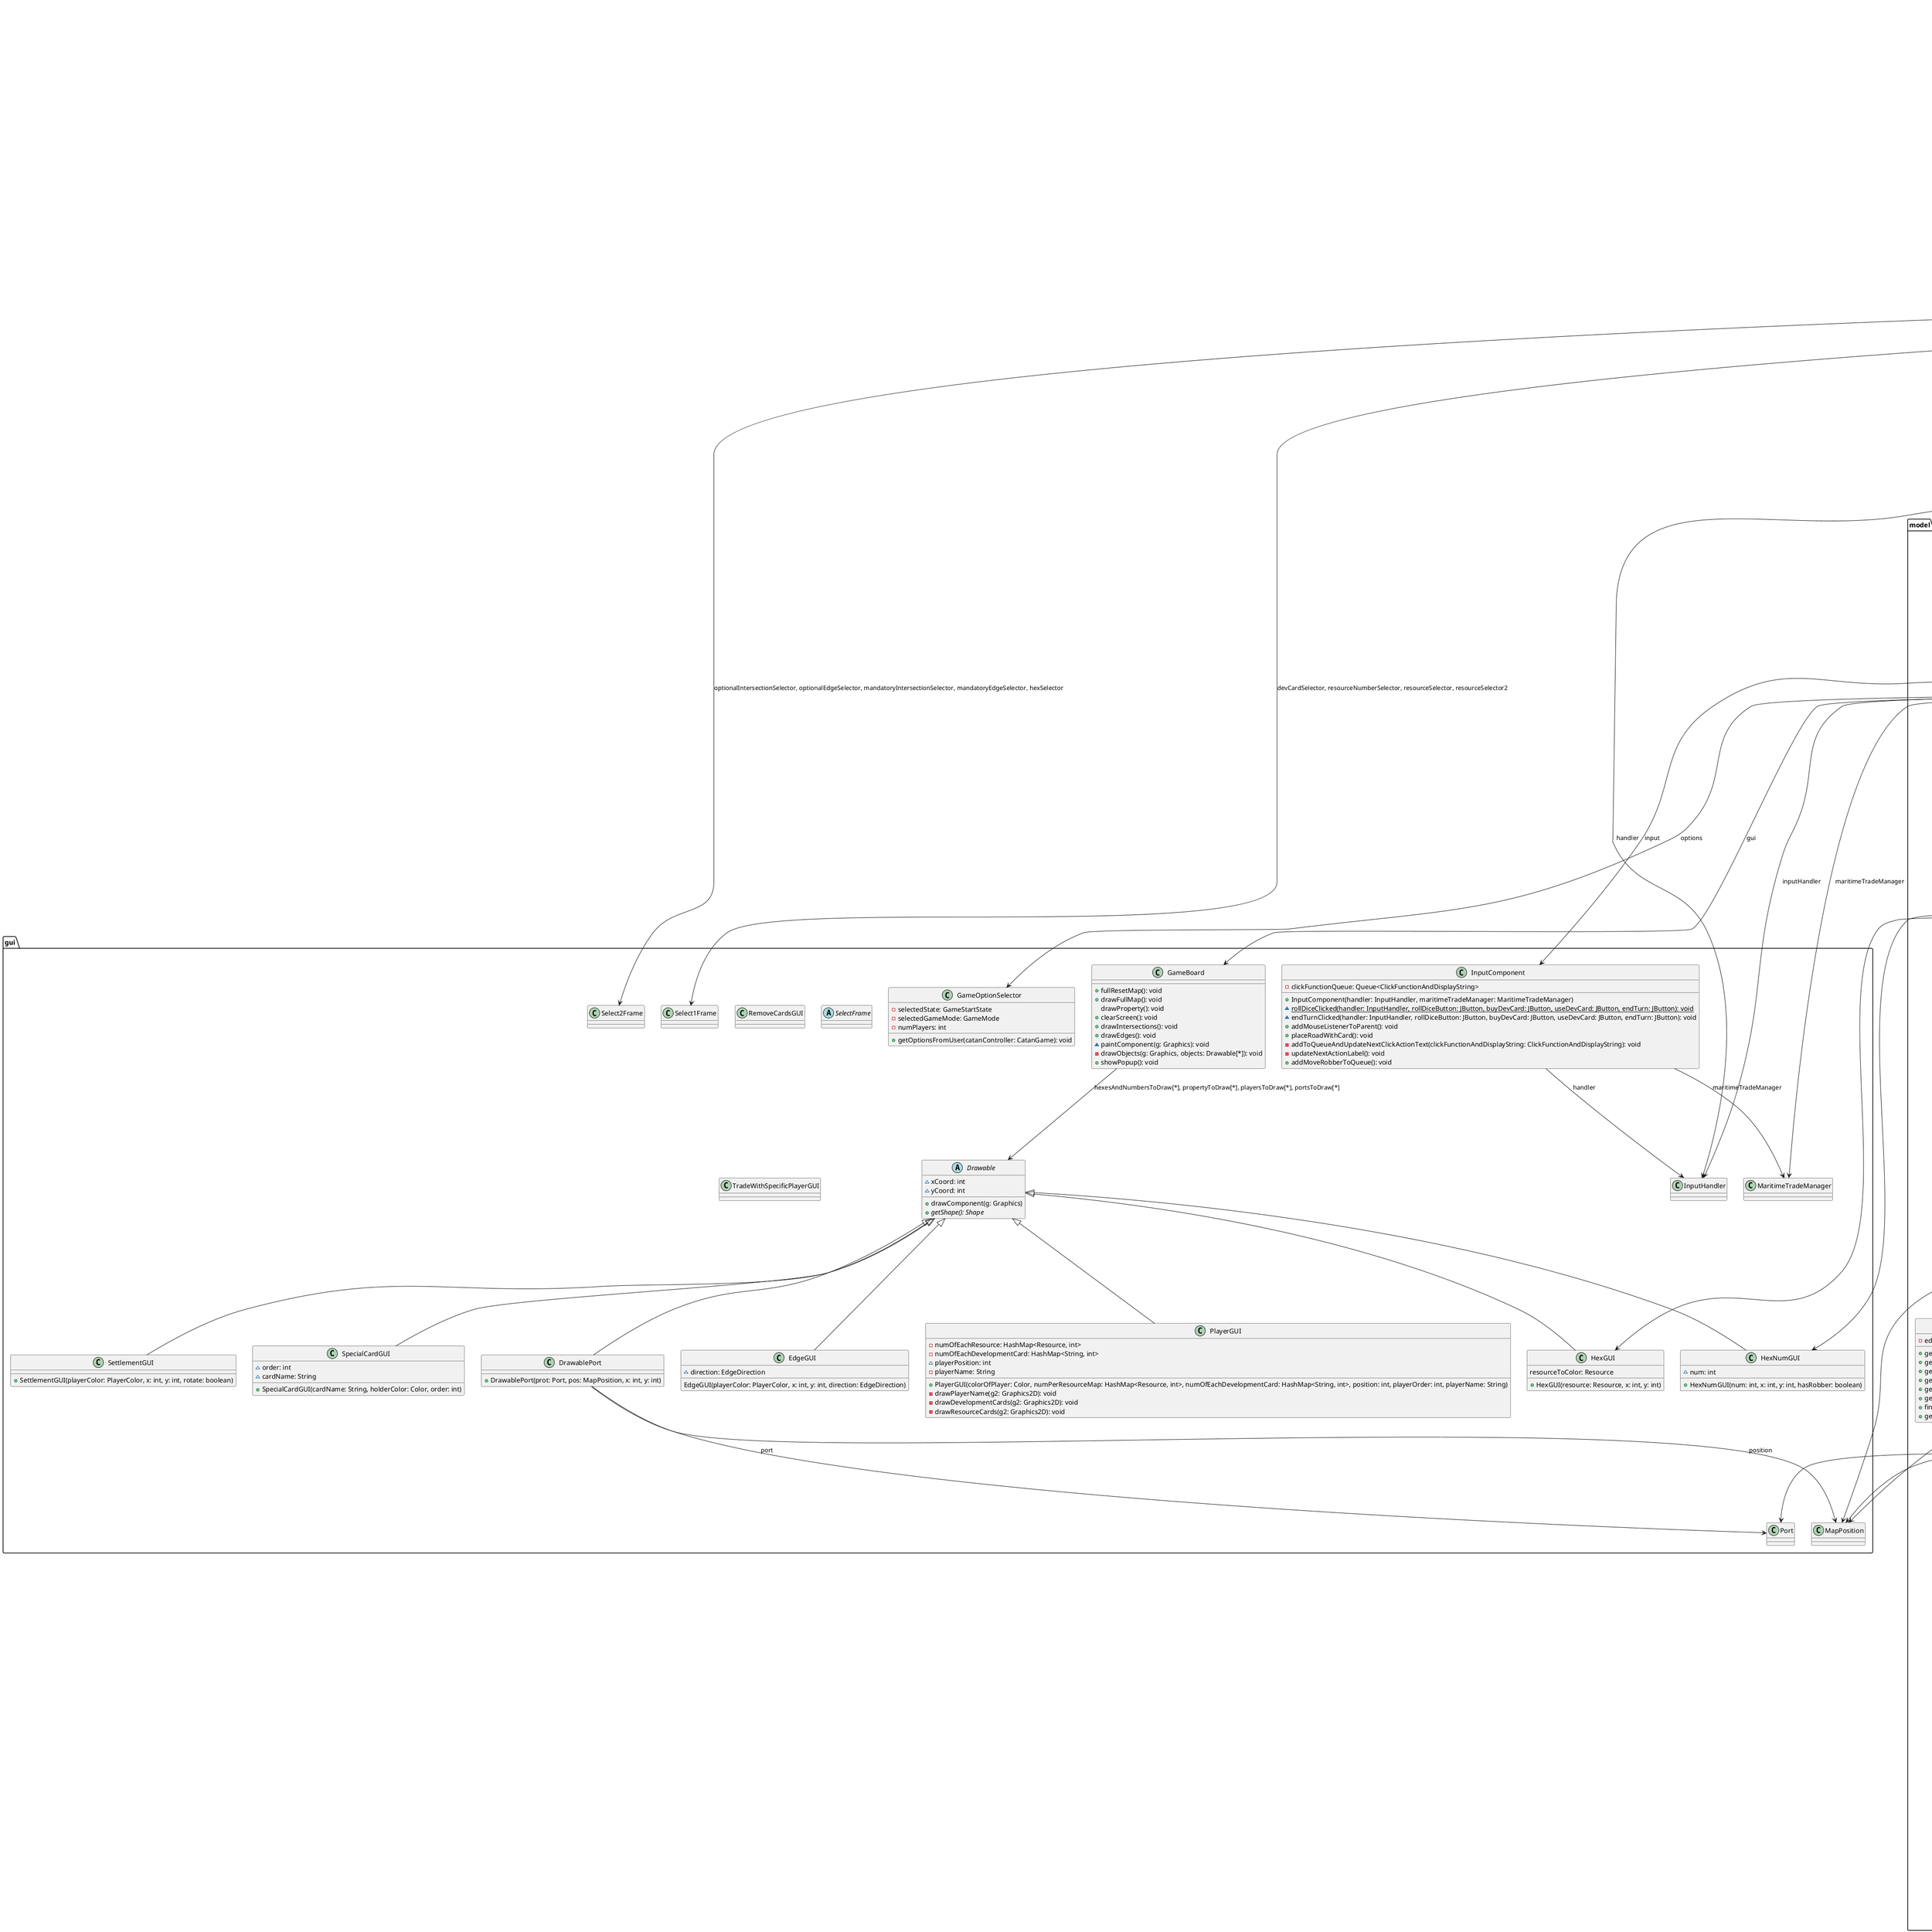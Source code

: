 @startuml
'Greatly reduced for readability'

package gui
{

    abstract class Drawable
    {
        ~xCoord: int
        ~yCoord: int
        +drawComponent(g: Graphics)
        +{abstract} getShape(): Shape
    }

    class DrawablePort extends Drawable
    {
        +DrawablePort(prot: Port, pos: MapPosition, x: int, y: int)
    }
    DrawablePort --> Port: port
    DrawablePort --> MapPosition: position

    class EdgeGUI extends Drawable
    {
        ~direction: EdgeDirection
        EdgeGUI(playerColor: PlayerColor, x: int, y: int, direction: EdgeDirection)
    }

    class GameBoard
    {
        +fullResetMap(): void
        +drawFullMap(): void
        drawProperty(): void
        +clearScreen(): void
        +drawIntersections(): void
        +drawEdges(): void
        ~paintComponent(g: Graphics): void
        -drawObjects(g: Graphics, objects: Drawable[*]): void
        +showPopup(): void
    }
    GameBoard --> Drawable: hexesAndNumbersToDraw[*], propertyToDraw[*], playersToDraw[*], portsToDraw[*]

    class GameOptionSelector
    {
        -selectedState: GameStartState
        -selectedGameMode: GameMode
        -numPlayers: int
        +getOptionsFromUser(catanController: CatanGame): void
    }

    class HexGUI extends Drawable
    {
        resourceToColor: Resource
        +HexGUI(resource: Resource, x: int, y: int)
    }

    class HexNumGUI extends Drawable
    {
        ~num: int
        +HexNumGUI(num: int, x: int, y: int, hasRobber: boolean)
    }

    class InputComponent
    {
        -clickFunctionQueue: Queue<ClickFunctionAndDisplayString>
        +InputComponent(handler: InputHandler, maritimeTradeManager: MaritimeTradeManager)
        ~{static} rollDiceClicked(handler: InputHandler, rollDiceButton: JButton, buyDevCard: JButton, useDevCard: JButton, endTurn: JButton): void
        ~endTurnClicked(handler: InputHandler, rollDiceButton: JButton, buyDevCard: JButton, useDevCard: JButton, endTurn: JButton): void
        +addMouseListenerToParent(): void
        +placeRoadWithCard(): void
        -addToQueueAndUpdateNextClickActionText(clickFunctionAndDisplayString: ClickFunctionAndDisplayString): void
        -updateNextActionLabel(): void
        +addMoveRobberToQueue(): void
    }
    InputComponent --> InputHandler: handler
    InputComponent --> MaritimeTradeManager: maritimeTradeManager

    class PlayerGUI extends Drawable
    {
        -numOfEachResource: HashMap<Resource, int>
        -numOfEachDevelopmentCard: HashMap<String, int>
        ~playerPosition: int
        -playerName: String
        +PlayerGUI(colorOfPlayer: Color, numPerResourceMap: HashMap<Resource, int>, numOfEachDevelopmentCard: HashMap<String, int>, position: int, playerOrder: int, playerName: String)
        -drawPlayerName(g2: Graphics2D): void
        -drawDevelopmentCards(g2: Graphics2D): void
        -drawResourceCards(g2: Graphics2D): void
    }

    class RemoveCardsGUI
    {

    }

    class Select1Frame
    {

    }

    class Select2Frame
    {

    }

    abstract class SelectFrame
    {

    }

    class SettlementGUI extends Drawable
    {
        +SettlementGUI(playerColor: PlayerColor, x: int, y: int, rotate: boolean)
    }

    class SpecialCardGUI extends Drawable
    {
        ~order: int
        ~cardName: String
        +SpecialCardGUI(cardName: String, holderColor: Color, order: int)
    }

    class TradeWithSpecificPlayerGUI
    {

    }
}

package model
{
    class CandidateRoadFinder
    {
        +CandidateRoadFinder(board: GameMap)
        ~getCandidateRoadFromEdge(edge: Edge): CandidateRoad
        ~edgeRecurse(edge: Edge, visitedEdges: Edge[*], visitedIntersections: Intersection[*]): CandidateRoad
        -intersectionRecurse(intersection: Intersection, visitedEdges: Edge[*], visitedIntersections: Intersection[*]): CandidateRoad
        -edgeIsVisitable(edge: Edge, visitedEdges: Edge[*], originalColor: PlayerColor): boolean
        -intersectionNotBlocked(intersection: Intersection, originalColor: PlayerColor): boolean
    }
    CandidateRoadFinder --> GameMap: board
    CandidateRoadFinder --> Intersection

    abstract class DevelopmentCard
    {
        -canBePlayed: boolean
        +{abstract}getName(): String
        +{abstract}use(Player owner): void
        +canBePlayed(): boolean
        +makePlayable(): void
    }
    DevelopmentCard --> Player

    class DevelopmentDeck
    {
        +DevelopmentCard(largestArmy: LargestArmy)
        +DevelopmentCard(largestArmy: LargestArmy, random: Random)
        -populateDeck(): void
        +size(): int
        +drawCard(): DevelopmentCard
    }
    DevelopmentCard --> DevelopmentCard: cards[*]
    DevelopmentCard --> LargestArmy: largestArmy

    class EdgeMap
    {
        -edges: Edge[11][*]
        +getAllAdjacentIntersections(givenEdge: Edge): MapPosition[*]
        +getAdjacentIntersection(givenEdge: Edge, givenDirection: Direction): MapPosition
        +getIntersectionDirection0(givenEdge: Edge): MapPosition
        +getIntersectionDirection1(givenEdge: Edge): MapPosition
        +getEdge(position: MapPosition): Edge
        +getClosestEdgeToPoint(point: Point): Edge
        +findEdgePosition(givenEdge: Edge): MapPosition
        +getNumberOfEdgesInRow(rowNumber: int): int
    }
    EdgeMap --> MapPosition

    class GameMap
    {
        +setUpBeginnerMap(numPlayers: int): void
        +setUpAdvancedMap(): void
        +setUpCustomPorts(): void
        +getClosestEdgeToPoint(point: Point): Edge
        +getClosestIntersectionToPoint(point: Point): Intersection
        +moveRobberToClosestHex(mousePosition: Point): void
        +getHexesByResourceNumber(resourceNumber: int): Hex[*]
        +getPortFromIntersection(givenIntersection: Intersection): Port
        +getSpecificHexFromIntersection(givenIntersection: Intersection, givenDirection: Direction)
        +getSpecificEdgeFromIntersection(givenIntersection: Intersection, givenDirection: Direction): edge
        +getSpecificIntersectionFromEdge(givenEdge: Edge, intersectionDirection: Direction): Intersection
        +getSpecificIntersectionFromHex(givenHex: Hex, intersectionDirection: Direction): Intersection
        +canSeeIntersection(givenIntersection: Intersection, color: PlayerColor): boolean
        +canSeeEdge(givenEdge: Edge, color: PlayerColor): boolean
        +doesPlayerOwnsGenericHarbor(currentPlayer: Player): boolean
        +doesPlayerOwnsSpecialHarbor(currentPlayer: Player, resource: Resource): boolean
    }
    GameMap --> HexMap: hexMap
    GameMap --> IntersectionMap: intersectionMap
    GameMap --> EdgeMap: edgeMap
    GameMap --> PortMap: portMap
    GameMap --> Hex
    GameMap --> Intersection
    GameMap --> MapPosition

    class Hex
    {
        -providesResource: Resource
        -rollResourceNumber: int
        ~hasRobber: boolean
        +Hex(providesResource: Resource, rollResourceNumber: int)
        +placeRobber(): void
        +removeRobber(): void
        +getRollResourceNumber(): int
    }

    class HexMap
    {
        -resourceHashMap: HashMap<Integer, Hex[*]>
        -robber: Robber
        +getHex(hexPosition: MapPosition): Hex
        +moveRobberToPosition(newRobberPosition: MapPosition): void
        +getAdjacentIntersection(givenHex: Hex, givenDirection: Direction): MapPosition
        +setUpAdvancedMap(random: Random): void
        +setUpCustomMap(resources: Resource[*], resourceNumber: int): void
        +setUpBeginnerMap(): void
        -populateResourceNumberHashMap(): void
        +getClosestValidRobberPosition(mousePosition: Point): MapPosition
        -getHexPosition(mapPosition: MapPosition): Point
    }
    HexMap --> Hex: hexes[5][0]

    class Intersection
    {
        -hasSettlement: boolean
        -hasCity: boolean
    }
    Intersection --> Port: port

    class IntersectionMap
    {
        +getAdjacentHex(givenIntersection: Intersection, givenDirection: Direction): MapPosition
        +getAdjacentEdge(givenIntersection: Intersection, givenDirection: Direction): MapPosition
        +getClosestIntersectionToPoint(point: Point): Intersection
        +findIntersectionPosition(knownIntersection: Intersection): MapPosition
        +doesPlayerOwnsGenericHarbor(player: Player): boolean
        +doesPlayerOwnsSpecialHarbor(player: Player, resource: Resource): boolean
    }
    IntersectionMap --> Intersection: intersectionMap[*][*]
    IntersectionMap --> MapPosition
    IntersectionMap --> Player

    class LargestArmy
    {
        -size: int
        +LargestArmy(players: TurnTracker)
        +updateLargestArmy(): void
    }
    LargestArmy --> TurnTracker: turnTracker

    class LongestRoad
    {
        +currentLongestRoad: CandidateRoad
        +LongestRoad(candidateRoadFinder: CandidateRoadFinder)
        +updateLongestRoad(board: GameMap): void
    }
    LongestRoad --> CandidateRoadFinder: candidateRoadFinder
    LongestRoad --> GameMap

    class MapPosition
    {
        -row: int
        -col: int
        +MapPosition(row: int, column: int)
        +MapPosition()
        +setPosition(row: int, column: int): void
    }

    class PieceBuilder
    {
        -settlementCost: Resource[*]
        -cityCost: Resource[*]
        -roadCost: Resource[*]
        -developmentDeck: Resource[*]
        +PieceBuilder(board: GameMap, placer: PropertyPlacer, developmentDeck: DevelopmentDeck)
        +buildSettlement(player: Player, intersection: Intersection): void
        +buildCity(player: Player, intersection: Intersection): void
        +buildRoad(player: Player, edge: Edge): void
        +buildDevelopmentCard(player: Player): String
        -hasSufficientResources(player: Player, cost: Resource[*]): boolean
        -removeResource(player: Player, cost: Resource[*]): void
    }
    PieceBuilder --> GameMap: board
    PieceBuilder --> PropertyPlacer: placer
    PieceBuilder --> DevelopmentDeck: developmentDeck
    PieceBuilder --> Player
    PieceBuilder --> Intersection

    class Player
    {
        -resources: Map<Resource, int>
        -settlementCount: int
        -cityCount: int
        -roadCount: int
        -knightCount: int
        -name: String
        +Player(color: PlayerColor)
        +removeResource(resource: Resource, amount: int): void
        +giveResource(resource: Resource, amount: int): void
        +discardHalfResourceHand(): void
        +giveDevelopmentCard(card: DevelopmentCard): void
        +removeDevelopmentCard(card: DevelopmentCard): void
    }
    Player --> DevelopmentCard: developmentCards[*]
    Player --> TurnTracker: turnTracker

    interface Port
    {
        +tradeRatioXto1ForResource(resourceOffering): int
    }

    class PortMap
    {
        ~positionsToPort: HashMap<MapPosition, Port>
        -initializePortPositions(ports: Port[*]): void
        +getPortFromPosition(posToFind: MapPosition): Port
        +addPortsToIntersectionMap(map: IntersectionMap): void
    }
    PortMap --> MapPosition
    PortMap --> Port

    class PropertyPlacer
    {
        +PropertyPlacer(longestRoad: LongestRoad)
        +placeRegularSettlementOnMap(player: Player, gameMap: GameMap, intersection: Intersection): void
        +placeCityOnMap(player: Player, intersection: Intersection): void
        +placeRoadOnMap(player: Player, gameMap: GameMap, edge: Edge): void
    }
    PropertyPlacer --> LongestRoad: longestRoad
    PropertyPlacer --> Player
    PropertyPlacer --> GameMap
    PropertyPlacer --> Intersection

    class ResourceProducer
    {
        +produceResources(map: GameMap, player: TurnTracker, roll: int): void
        +rollDice(): int
        ~produceHex(hex: Hex, map: GameMap, players: TurnTracker): void
        ~produceIntersection(intersection: Intersection, resource: Resource, players: TurnTracker): void
    }
    ResourceProducer --> GameMap
    ResourceProducer --> TurnTracker
    ResourceProducer --> Hex
    ResourceProducer --> Intersection

    class TurnTracker
    {
        ~colors: PlayerColor[4]
        ~currentPlayerIndex: int
        ~isInitialFirstRound: boolean
        +setupPlayers(numPlayers): void
        +promptForPlayerNames(i: int): String
        +setupBeginnerResourcesAndPieces(): void
        +getCurrentPlayer(): Player
        +passInitialTurn(): void
    }
    TurnTracker --> Player: players[*]

    class VictoryPointCalculator
    {
        +VictoryPointCalculator(longestRoad: LongestRoad, largestArmy: LargestArmy)
        +calculateForPlayer(player: Player): int
        +isWinning(player: Player): boolean
    }
    VictoryPointCalculator --> LongestRoad: longestRoad
    VictoryPointCalculator --> LargestArmy: largestArmy
    VictoryPointCalculator --> Player
}

package control
{
    class BuildingHandler
    {
        +BuildingHandler(game: CatanGame, builder: PieceBuilder, handler: InputHandler)
        +placeSettlement(point: Point): void
        +placeCity(point: Point): void
        +placeRoad(point: Point, chargeResources: boolean): void
        +buyDevelopmentCard((hasNotRolled: boolean): void
    }
    BuildingHandler --> CatanGame: catanGame
    BuildingHandler --> PieceBuilder: itemBuilder
    BuildingHandler --> InputHandler: handler

    class CatanGame
    {
        -isFogOfWar: boolean
        ~startGame(): void
        +makeBoard(state: GameStartState, numPlaers: int, gamemode: GameMode, isDebug: boolean): void
        +advancedInitialPlacement(): void
        -customHexPlacement(): void
        +drawScreen(): void
        +drawMap(): void
        +drawPlayers(): void
        +drawSpecialCards(): void
        +endTurn(): void
    }
    CatanGame --> GameBoard: gui
    CatanGame --> InputComponent: input
    CatanGame --> GameMap: model
    CatanGame --> HexPlacer: hexesAndHexNumPlacer
    CatanGame --> PlayerPlacer: playerPlacer
    CatanGame --> TurnTracker: turnTracker
    CatanGame --> GameOptionSelector: options
    CatanGame --> MaritimeTradeManager: maritimeTradeManager
    CatanGame --> InputHandler: inputHandler
    CatanGame --> VictoryPointCalculator: pointCalculator
    CatanGame --> LongestRoad
    CatanGame --> LargestArmy
    CatanGame --> PieceBuilder
    CatanGame --> PropertyPlacer
    CatanGame --> DevelopmentDeck

    class HexPlacer
    {
        -{static}height: int
        -{static}heightOffset: int
        -{static}widthOffset: int
        -{static}leftMin: int
        +HexPlacer(hexes: HexMap)
        +getAllDrawables(): Drawable[*]
        ~getHexDrawable(hexObject: Hex, row: int, col: int): HexGUI
        ~getHexNumDrawable(hexObject: Hex, row: int, col: int): HexNumGUI
        +{static}calculatePosition(row: int, col: int): int[*]
    }
    HexPlacer --> HexMap: hexes
    HexPlacer --> Hex
    HexPlacer --> HexGUI
    HexPlacer --> HexNumGUI

    class InputHandler
    {
        ~hasNotRolled: boolean
        -hexPlacementNumbers: int[*]
        -hexPlacementResources: Resource[*]
        +InputHandler(resourceProducer: ResourceProducer, game: CatanGame, builder: PieceBuilder)
        +buyDevelopmentCard(): void
        +selectAndUseDevCard(): void
        ~playDevelopmentCard(selected: Class): void
        -stealAllOfResource(resource: Resource): void
        +discardCardsForEveryPlayer(): void
        +tradeWithPlayer(): void
        +rollDice(): int
        -moveRobber(): void
        ~selectPlayerToStealFromAtMapPosition(mapPosition: MapPosition): void
        +produceResources(numRolled: int): void
        -stealFromPlayer(selectedPlayerColor: PlayerColor): void
        -offerPlayerTwoFreeRoads(): void
        -giveResourceToCurrentPlayer(resource: Resource): void
        ~updateRobberPositionOnBoard(mousePosition: Point): void
        +endTurn(): void
    }
    InputHandler --> Select1Frame: devCardSelector, resourceNumberSelector, resourceSelector, resourceSelector2
    InputHandler --> Select2Frame: optionalIntersectionSelector, optionalEdgeSelector, mandatoryIntersectionSelector, mandatoryEdgeSelector, hexSelector
    InputHandler --> BuildingHandler: propertyBuilder
    InputHandler --> ResourceProducer: resourceProducer
    InputHandler --> CatanGame: catanGame
    InputHandler --> PieceBuilder

    class MaritimeTradeManager
    {
        +{static} DEFAULT_TRADE_COST: int
        +{static} GENERIC_TRADE_COST: int
        +{static} SPECIAL_TRADE_COST: int
        -soldResource: Resource
        -boughtResource: Resource
        +MaritimeTradeManager(inputHandler: InputHandler, catanGame: CatanGame)
        +trade(): void
        ~sellResource(resource: Resource): void
        ~buyResource(resource: Resource): void
        ~tradeViaPort(portType: PortSelector.PortTypes): void
        ~exchangeResourcesWithBand(tradeCost: int): void
    }
    MaritimeTradeManager --> InputHandler: inputHandler
    MaritimeTradeManager --> CatanGame: catanGame
    MaritimeTradeManager --> ResourceSelector: sellingResourceSelector, buyingResourceSelector
    MaritimeTradeManager --> PortSelector: portSelector

    class PlayerPlacer
    {
        -xPlayerBackground: int
        -yPlayerBackground: int
        -playerBackgroundWidth: int
        -playerBackgroundHeight: int
        ~numberOfPlayers: int
        +PlayerPlacer(turnTracker: TurnTracker)
        +refreshPlayerNumber(): void
        +getAllPlayerGUIs(): Drawable[*]
        +getDevelopmentCardMap(player: Player): HashMap<String, int>
        +getDevelopmentCardMapAmount(player: Player): HashMap<String, int>
    }
    PlayerPlacer --> turnTracker: turnTracker
    PlayerPlacer --> Player
}
@enduml